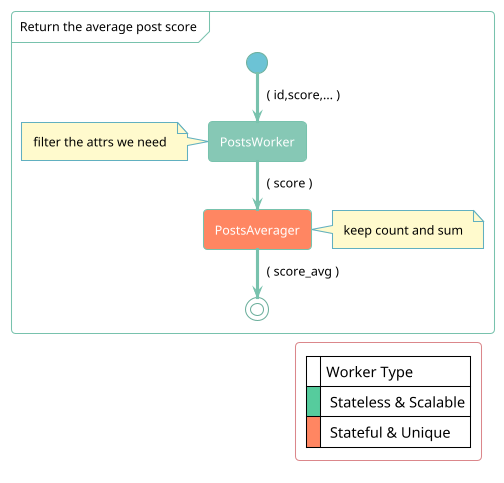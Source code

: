 @startuml
!theme minty

skinparam PartitionFontColor black
skinparam LegendFontColor black
skinparam ArrowFontColor black
skinparam NoteBackgroundColor lemonchiffon
skinparam NoteFontColor black
skinparam backgroundColor white

partition "Return the average post score" {
  start
  -> ( id,score,... );
  :PostsWorker;
  note left
    filter the attrs we need
  endnote
  -> ( score );
  #ff8662 :PostsAverager; 
  note right
    keep count and sum
  endnote
  -> ( score_avg );
  stop

  legend bottom right
      |= |Worker Type|
      |<#56cc9d>| Stateless & Scalable|
      |<#ff8662>| Stateful & Unique|
  endlegend
}
@enduml
